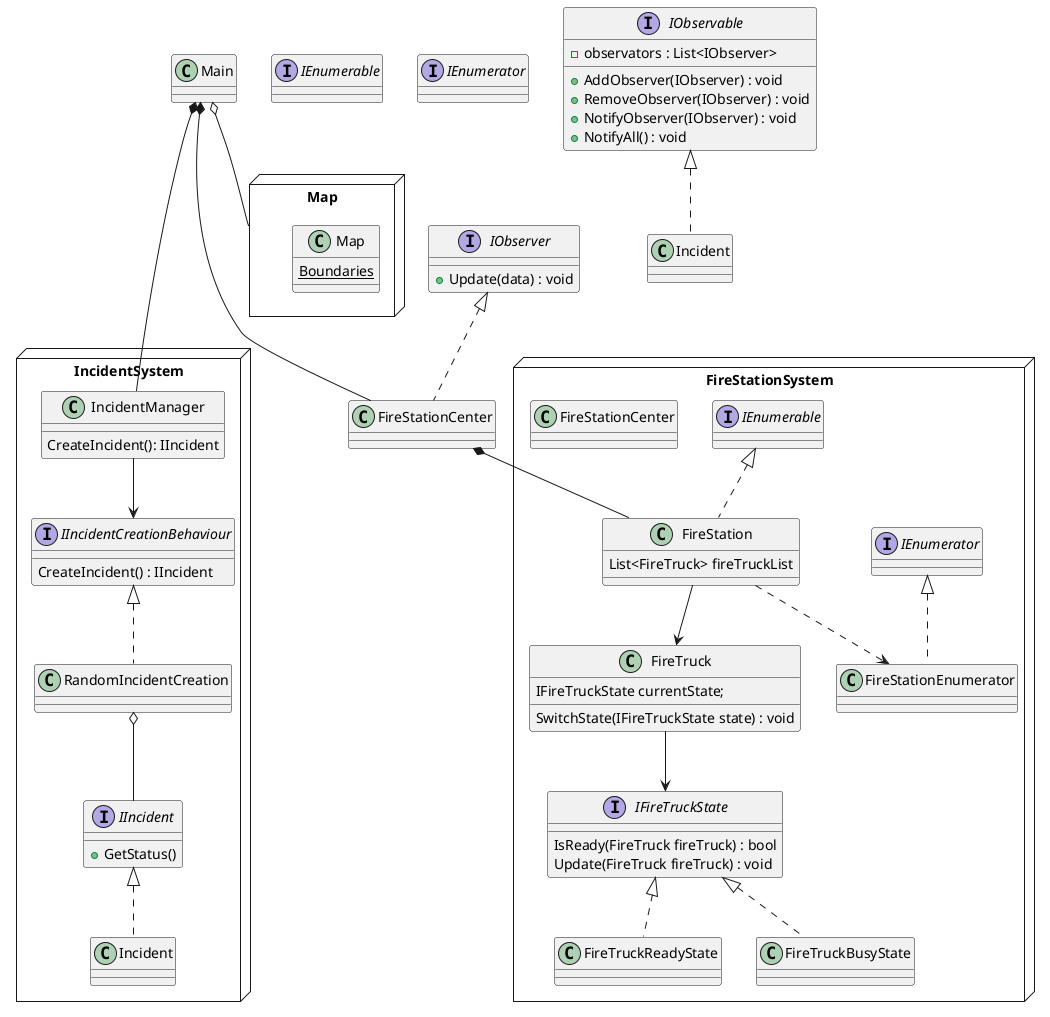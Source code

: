 @startuml
'https://plantuml.com/object-diagram


class Main
{

}

interface IEnumerable
{

}

interface IEnumerator
{

}
node "FireStationSystem" {
    class FireTruck
    {
        IFireTruckState currentState;
        SwitchState(IFireTruckState state) : void
    }

    class FireStationEnumerator implements IEnumerator
    {

    }

    interface IFireTruckState
    {
        IsReady(FireTruck fireTruck) : bool
        Update(FireTruck fireTruck) : void
    }

    class FireTruckReadyState implements IFireTruckState
    {

    }

    class FireTruckBusyState implements IFireTruckState
    {

    }

    class FireStation implements IEnumerable
    {
        List<FireTruck> fireTruckList
    }

    class FireStationCenter
    {

    }

    FireTruck --> IFireTruckState

    FireStation --> FireTruck
    FireStation ..> FireStationEnumerator

}

class FireStationCenter implements IObserver

node "IncidentSystem"{

    class IncidentManager
    {
        CreateIncident(): IIncident
    }

    interface IIncidentCreationBehaviour
    {
        CreateIncident() : IIncident
    }

    class RandomIncidentCreation implements IIncidentCreationBehaviour
    {

    }

    interface IIncident
    {
        +GetStatus()
    }

    class Incident implements IIncident
    {

    }

    IncidentManager --> IIncidentCreationBehaviour

}

class Incident implements IObservable

RandomIncidentCreation o-- IIncident

node "Map"{

    class Map
    {
        {static} Boundaries
    }

}

interface IObservable
{
    - observators : List<IObserver>
    + AddObserver(IObserver) : void
    + RemoveObserver(IObserver) : void
    + NotifyObserver(IObserver) : void
    + NotifyAll() : void
}

interface IObserver
{
    + Update(data) : void
}

Main o-- Map
Main *--- FireStationCenter
FireStationCenter *-- FireStation
Main *--- IncidentManager



@enduml
